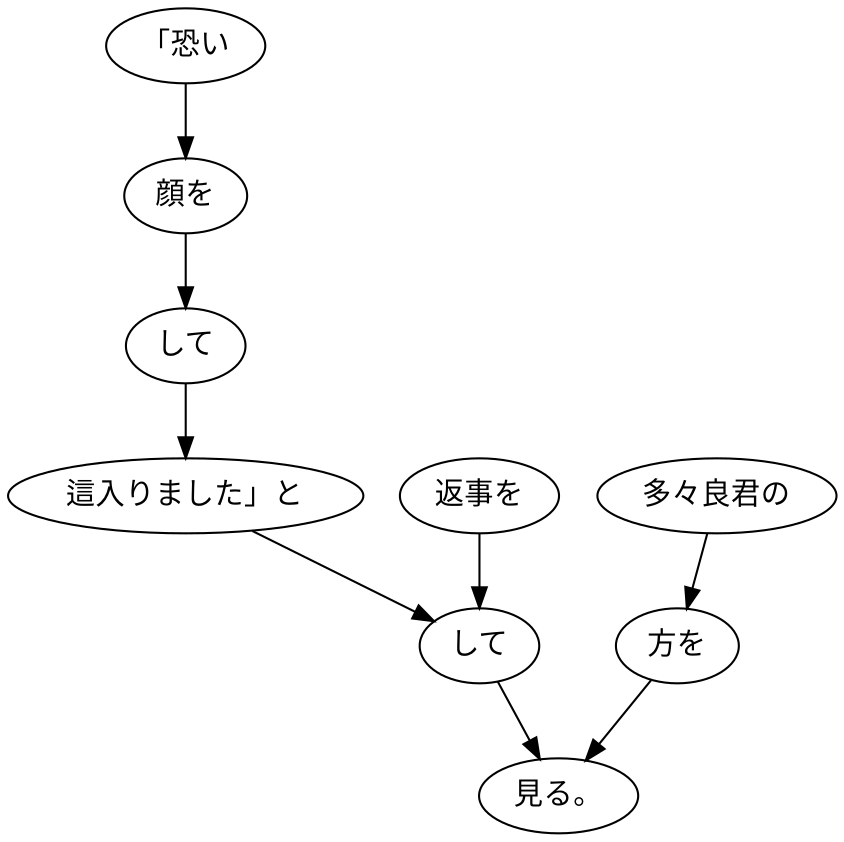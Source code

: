 digraph graph3002 {
	node0 [label="「恐い"];
	node1 [label="顔を"];
	node2 [label="して"];
	node3 [label="這入りました」と"];
	node4 [label="返事を"];
	node5 [label="して"];
	node6 [label="多々良君の"];
	node7 [label="方を"];
	node8 [label="見る。"];
	node0 -> node1;
	node1 -> node2;
	node2 -> node3;
	node3 -> node5;
	node4 -> node5;
	node5 -> node8;
	node6 -> node7;
	node7 -> node8;
}
